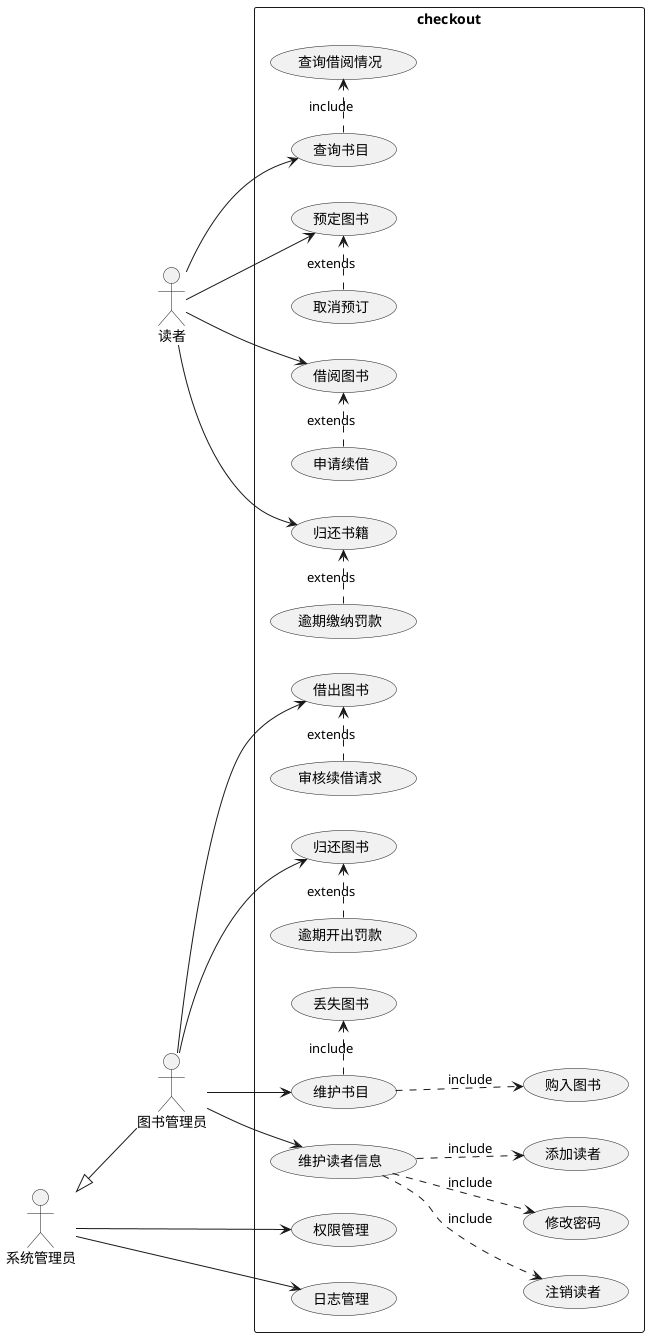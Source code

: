 @startuml
actor 系统管理员
actor 图书管理员
actor 读者
rectangle checkout {
系统管理员-->(权限管理)
系统管理员-->(日志管理)
:系统管理员:<|--图书管理员
left to right direction
图书管理员-->(借出图书)
(审核续借请求).> (借出图书) : extends
图书管理员-->(归还图书)
(逾期开出罚款).> (归还图书) : extends
图书管理员-->(维护书目)
(维护书目)..> (购入图书) : include
(维护书目).> (丢失图书) : include
图书管理员-->(维护读者信息)
(维护读者信息)..> (添加读者) : include
(维护读者信息)..> (注销读者) : include
(维护读者信息)..> (修改密码) : include

读者-->(查询书目)
(查询书目).> (查询借阅情况) : include
读者->(预定图书)
读者-->(借阅图书)
(申请续借).> (借阅图书) : extends
读者-->(归还书籍)
(逾期缴纳罚款).> (归还书籍) : extends
(取消预订).> (预定图书) : extends
}
@enduml